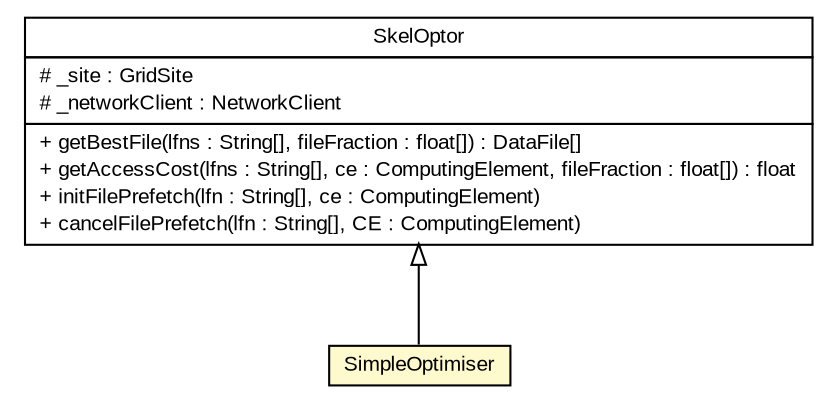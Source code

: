 #!/usr/local/bin/dot
#
# Class diagram 
# Generated by UMLGraph version R5_7_2-3-gee82a7 (http://www.umlgraph.org/)
#

digraph G {
	edge [fontname="arial",fontsize=10,labelfontname="arial",labelfontsize=10];
	node [fontname="arial",fontsize=10,shape=plaintext];
	nodesep=0.25;
	ranksep=0.5;
	// org.edg.data.replication.optorsim.optor.SkelOptor
	c9784 [label=<<table title="org.edg.data.replication.optorsim.optor.SkelOptor" border="0" cellborder="1" cellspacing="0" cellpadding="2" port="p" href="./SkelOptor.html">
		<tr><td><table border="0" cellspacing="0" cellpadding="1">
<tr><td align="center" balign="center"> SkelOptor </td></tr>
		</table></td></tr>
		<tr><td><table border="0" cellspacing="0" cellpadding="1">
<tr><td align="left" balign="left"> # _site : GridSite </td></tr>
<tr><td align="left" balign="left"> # _networkClient : NetworkClient </td></tr>
		</table></td></tr>
		<tr><td><table border="0" cellspacing="0" cellpadding="1">
<tr><td align="left" balign="left"> + getBestFile(lfns : String[], fileFraction : float[]) : DataFile[] </td></tr>
<tr><td align="left" balign="left"> + getAccessCost(lfns : String[], ce : ComputingElement, fileFraction : float[]) : float </td></tr>
<tr><td align="left" balign="left"> + initFilePrefetch(lfn : String[], ce : ComputingElement) </td></tr>
<tr><td align="left" balign="left"> + cancelFilePrefetch(lfn : String[], CE : ComputingElement) </td></tr>
		</table></td></tr>
		</table>>, URL="./SkelOptor.html", fontname="arial", fontcolor="black", fontsize=10.0];
	// org.edg.data.replication.optorsim.optor.SimpleOptimiser
	c9786 [label=<<table title="org.edg.data.replication.optorsim.optor.SimpleOptimiser" border="0" cellborder="1" cellspacing="0" cellpadding="2" port="p" bgcolor="lemonChiffon" href="./SimpleOptimiser.html">
		<tr><td><table border="0" cellspacing="0" cellpadding="1">
<tr><td align="center" balign="center"> SimpleOptimiser </td></tr>
		</table></td></tr>
		</table>>, URL="./SimpleOptimiser.html", fontname="arial", fontcolor="black", fontsize=10.0];
	//org.edg.data.replication.optorsim.optor.SimpleOptimiser extends org.edg.data.replication.optorsim.optor.SkelOptor
	c9784:p -> c9786:p [dir=back,arrowtail=empty];
}

